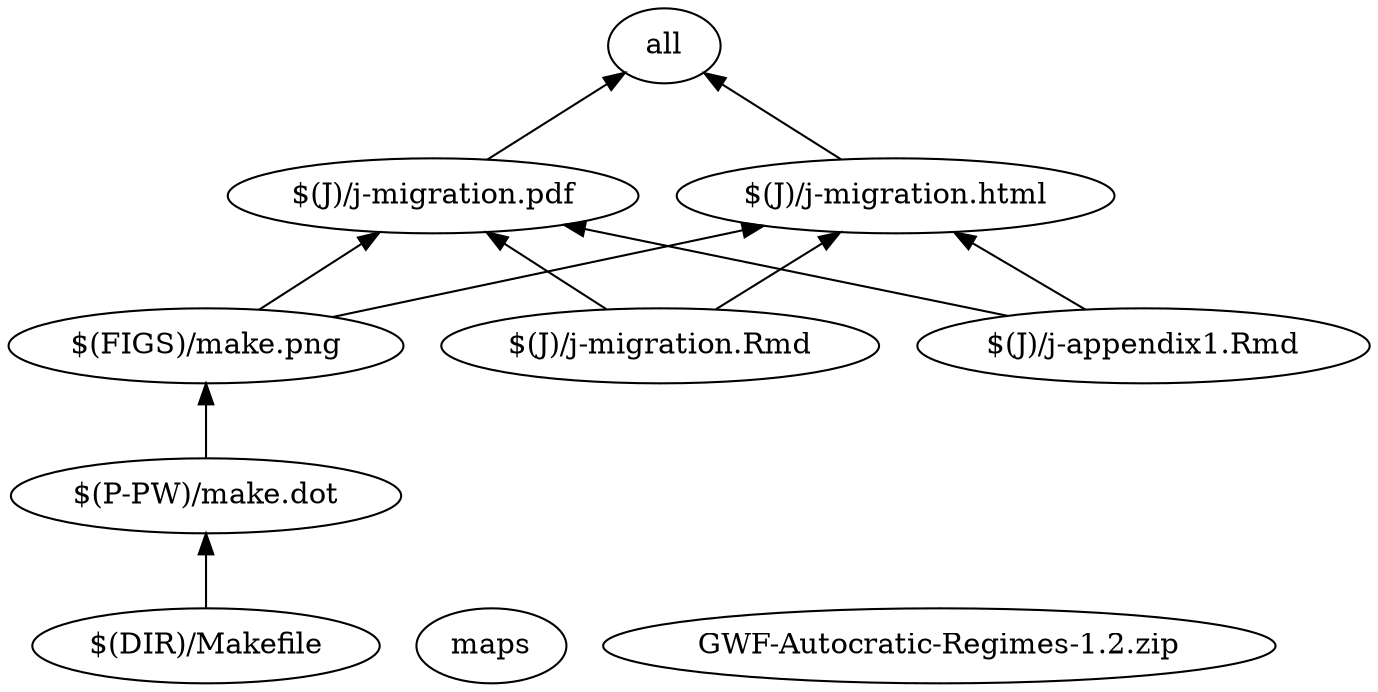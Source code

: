 digraph G {
	rankdir="BT"
	"all"
	"$(J)/j-migration.pdf" -> "all"
	"$(J)/j-migration.html" -> "all"
	"$(P-PW)/make.dot"
	"$(DIR)/Makefile" -> "$(P-PW)/make.dot"
	"$(FIGS)/make.png"
	"$(P-PW)/make.dot" -> "$(FIGS)/make.png"
	"$(J)/j-migration.html"
	"$(J)/j-migration.Rmd" -> "$(J)/j-migration.html"
	"$(J)/j-appendix1.Rmd" -> "$(J)/j-migration.html"
	"$(FIGS)/make.png" -> "$(J)/j-migration.html"
	"$(J)/j-migration.pdf"
	"$(J)/j-migration.Rmd" -> "$(J)/j-migration.pdf"
	"$(J)/j-appendix1.Rmd" -> "$(J)/j-migration.pdf"
	"$(FIGS)/make.png" -> "$(J)/j-migration.pdf"
	"maps"
	"GWF-Autocratic-Regimes-1.2.zip"
}
